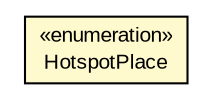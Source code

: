 #!/usr/local/bin/dot
#
# Class diagram 
# Generated by UMLGraph version R5_6-24-gf6e263 (http://www.umlgraph.org/)
#

digraph G {
	edge [fontname="arial",fontsize=10,labelfontname="arial",labelfontsize=10];
	node [fontname="arial",fontsize=10,shape=plaintext];
	nodesep=0.25;
	ranksep=0.5;
	// org.osmdroid.views.overlay.OverlayItem.HotspotPlace
	c48989 [label=<<table title="org.osmdroid.views.overlay.OverlayItem.HotspotPlace" border="0" cellborder="1" cellspacing="0" cellpadding="2" port="p" bgcolor="lemonChiffon" href="./OverlayItem.HotspotPlace.html">
		<tr><td><table border="0" cellspacing="0" cellpadding="1">
<tr><td align="center" balign="center"> &#171;enumeration&#187; </td></tr>
<tr><td align="center" balign="center"> HotspotPlace </td></tr>
		</table></td></tr>
		</table>>, URL="./OverlayItem.HotspotPlace.html", fontname="arial", fontcolor="black", fontsize=10.0];
}

